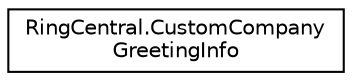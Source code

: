 digraph "Graphical Class Hierarchy"
{
 // LATEX_PDF_SIZE
  edge [fontname="Helvetica",fontsize="10",labelfontname="Helvetica",labelfontsize="10"];
  node [fontname="Helvetica",fontsize="10",shape=record];
  rankdir="LR";
  Node0 [label="RingCentral.CustomCompany\lGreetingInfo",height=0.2,width=0.4,color="black", fillcolor="white", style="filled",URL="$classRingCentral_1_1CustomCompanyGreetingInfo.html",tooltip=" "];
}
